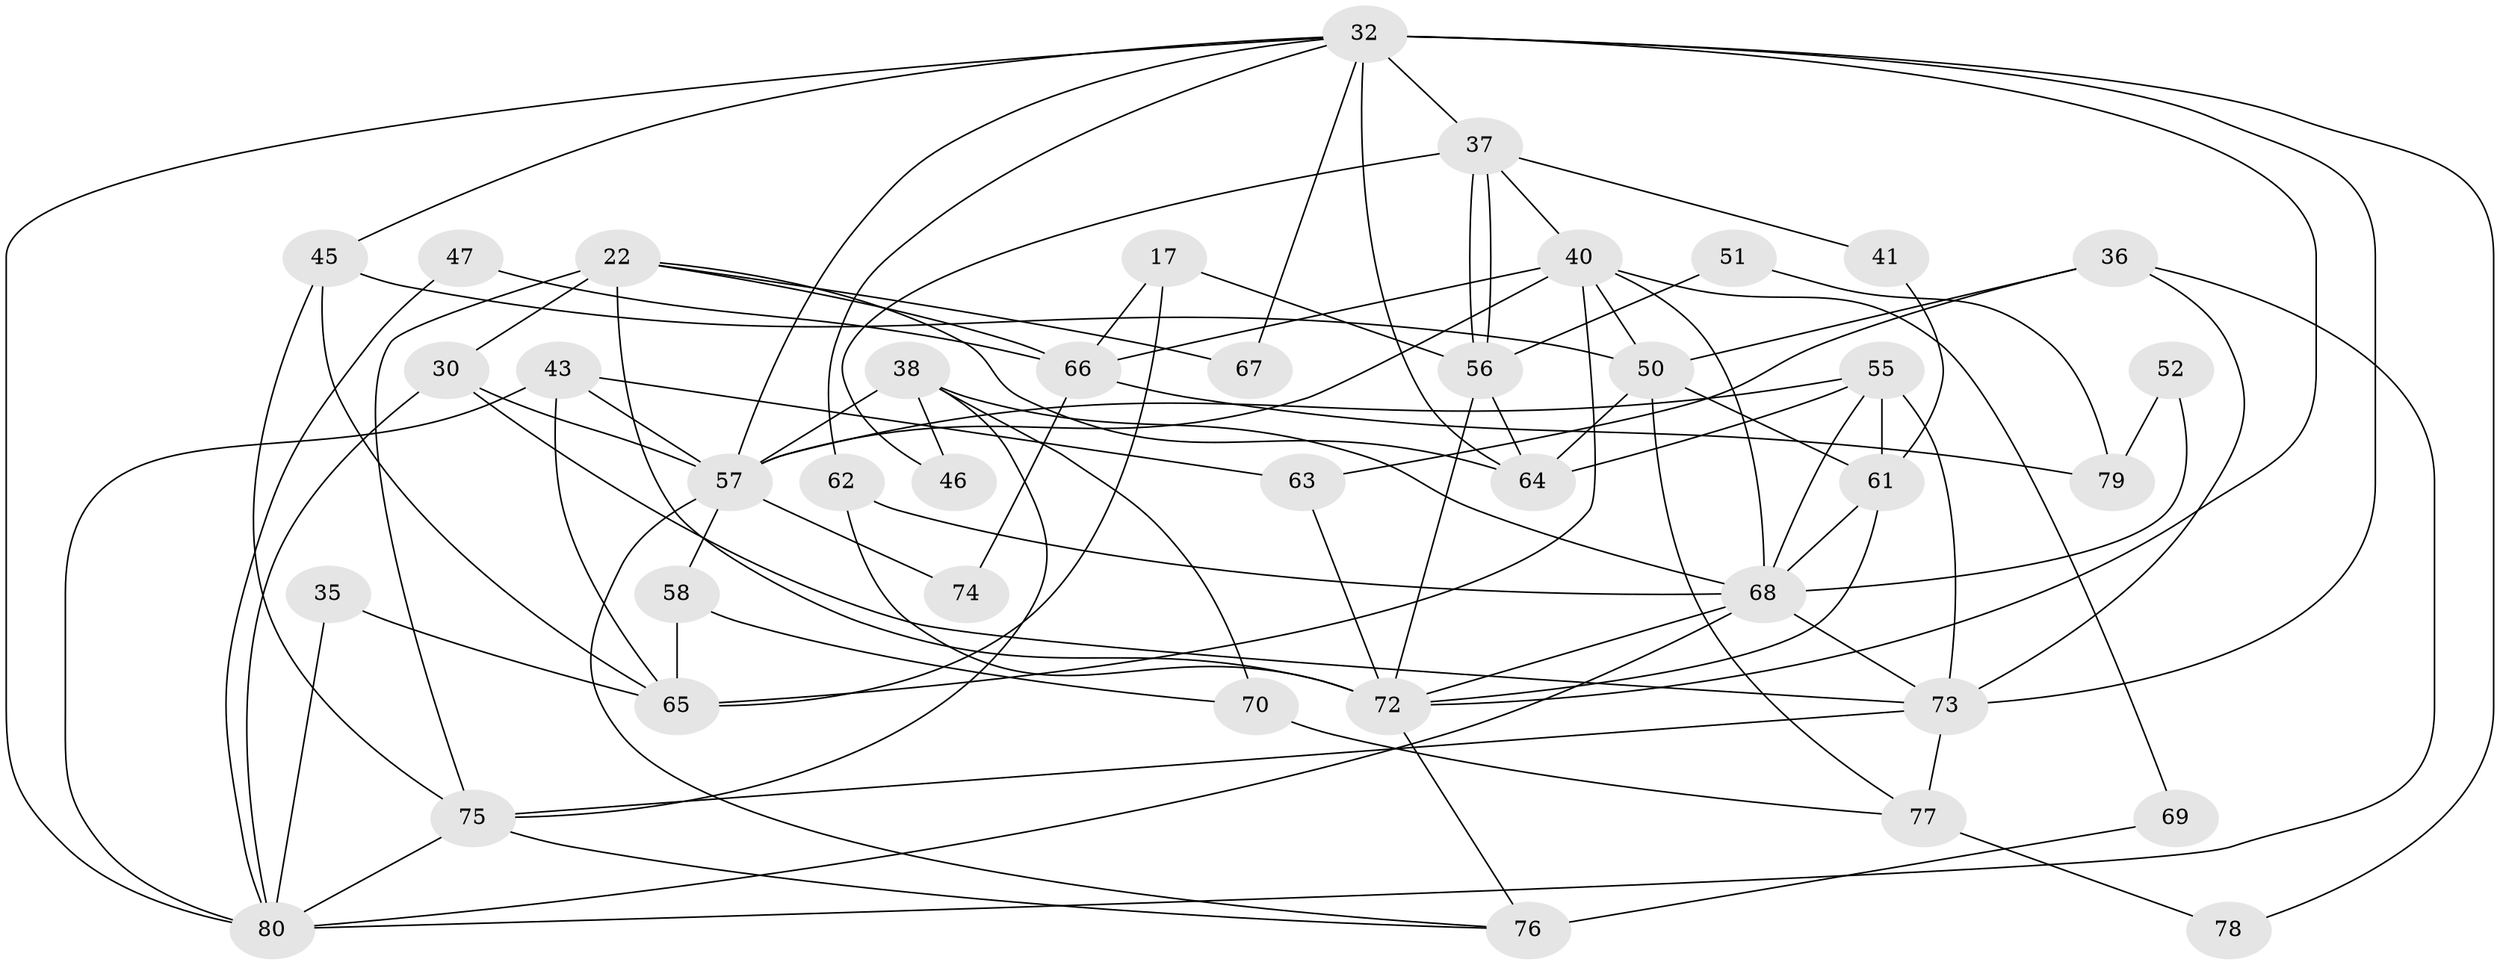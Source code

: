 // original degree distribution, {3: 0.2375, 5: 0.15, 4: 0.275, 2: 0.175, 7: 0.05, 6: 0.0875, 9: 0.0125, 8: 0.0125}
// Generated by graph-tools (version 1.1) at 2025/51/03/09/25 04:51:26]
// undirected, 40 vertices, 91 edges
graph export_dot {
graph [start="1"]
  node [color=gray90,style=filled];
  17;
  22 [super="+4+3"];
  30;
  32 [super="+18"];
  35;
  36 [super="+2"];
  37;
  38;
  40;
  41;
  43;
  45;
  46;
  47;
  50 [super="+23"];
  51;
  52;
  55 [super="+29"];
  56 [super="+7+20"];
  57 [super="+14+21"];
  58;
  61 [super="+25+59"];
  62 [super="+53"];
  63;
  64 [super="+11"];
  65 [super="+28"];
  66 [super="+26"];
  67;
  68 [super="+49+44"];
  69;
  70;
  72 [super="+27+39+60"];
  73 [super="+42+15"];
  74;
  75 [super="+5"];
  76 [super="+34"];
  77 [super="+54"];
  78;
  79;
  80 [super="+6+24+71"];
  17 -- 66;
  17 -- 65;
  17 -- 56;
  22 -- 30;
  22 -- 75;
  22 -- 64;
  22 -- 66 [weight=2];
  22 -- 67;
  22 -- 72 [weight=2];
  30 -- 73;
  30 -- 57;
  30 -- 80;
  32 -- 45;
  32 -- 62 [weight=2];
  32 -- 37;
  32 -- 57;
  32 -- 64;
  32 -- 72 [weight=2];
  32 -- 80 [weight=2];
  32 -- 67;
  32 -- 73 [weight=2];
  32 -- 78;
  35 -- 65;
  35 -- 80;
  36 -- 50 [weight=2];
  36 -- 63;
  36 -- 73;
  36 -- 80 [weight=2];
  37 -- 56;
  37 -- 56;
  37 -- 40;
  37 -- 41;
  37 -- 46;
  38 -- 75;
  38 -- 70;
  38 -- 46;
  38 -- 57;
  38 -- 68 [weight=2];
  40 -- 50;
  40 -- 65;
  40 -- 66 [weight=2];
  40 -- 69;
  40 -- 57;
  40 -- 68;
  41 -- 61;
  43 -- 65;
  43 -- 57 [weight=2];
  43 -- 63;
  43 -- 80;
  45 -- 50 [weight=2];
  45 -- 75 [weight=2];
  45 -- 65;
  47 -- 66;
  47 -- 80;
  50 -- 77 [weight=2];
  50 -- 64;
  50 -- 61 [weight=2];
  51 -- 79;
  51 -- 56;
  52 -- 68 [weight=2];
  52 -- 79;
  55 -- 61 [weight=2];
  55 -- 64;
  55 -- 73 [weight=2];
  55 -- 57;
  55 -- 68;
  56 -- 64;
  56 -- 72 [weight=3];
  57 -- 58 [weight=2];
  57 -- 74;
  57 -- 76 [weight=2];
  58 -- 65 [weight=2];
  58 -- 70;
  61 -- 72 [weight=2];
  61 -- 68;
  62 -- 72 [weight=2];
  62 -- 68;
  63 -- 72;
  66 -- 74;
  66 -- 79;
  68 -- 73;
  68 -- 80 [weight=2];
  68 -- 72;
  69 -- 76;
  70 -- 77;
  72 -- 76 [weight=2];
  73 -- 77 [weight=2];
  73 -- 75;
  75 -- 76;
  75 -- 80;
  77 -- 78;
}

